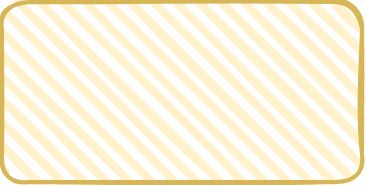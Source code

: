<mxfile version="20.0.1" type="github">
  <diagram id="ptPFWT4yLGFfOJR_zIkO" name="Page-1">
    <mxGraphModel dx="805" dy="579" grid="1" gridSize="10" guides="1" tooltips="1" connect="1" arrows="1" fold="1" page="1" pageScale="1" pageWidth="827" pageHeight="1169" math="0" shadow="0">
      <root>
        <mxCell id="0" />
        <mxCell id="1" parent="0" />
        <mxCell id="vEVlzVkFCPzappx3WJY3-1" value="" style="rounded=1;whiteSpace=wrap;html=1;strokeWidth=2;fillWeight=4;hachureGap=8;hachureAngle=45;fillColor=#fff2cc;sketch=1;strokeColor=#d6b656;" vertex="1" parent="1">
          <mxGeometry x="230" y="230" width="180" height="90" as="geometry" />
        </mxCell>
      </root>
    </mxGraphModel>
  </diagram>
</mxfile>
